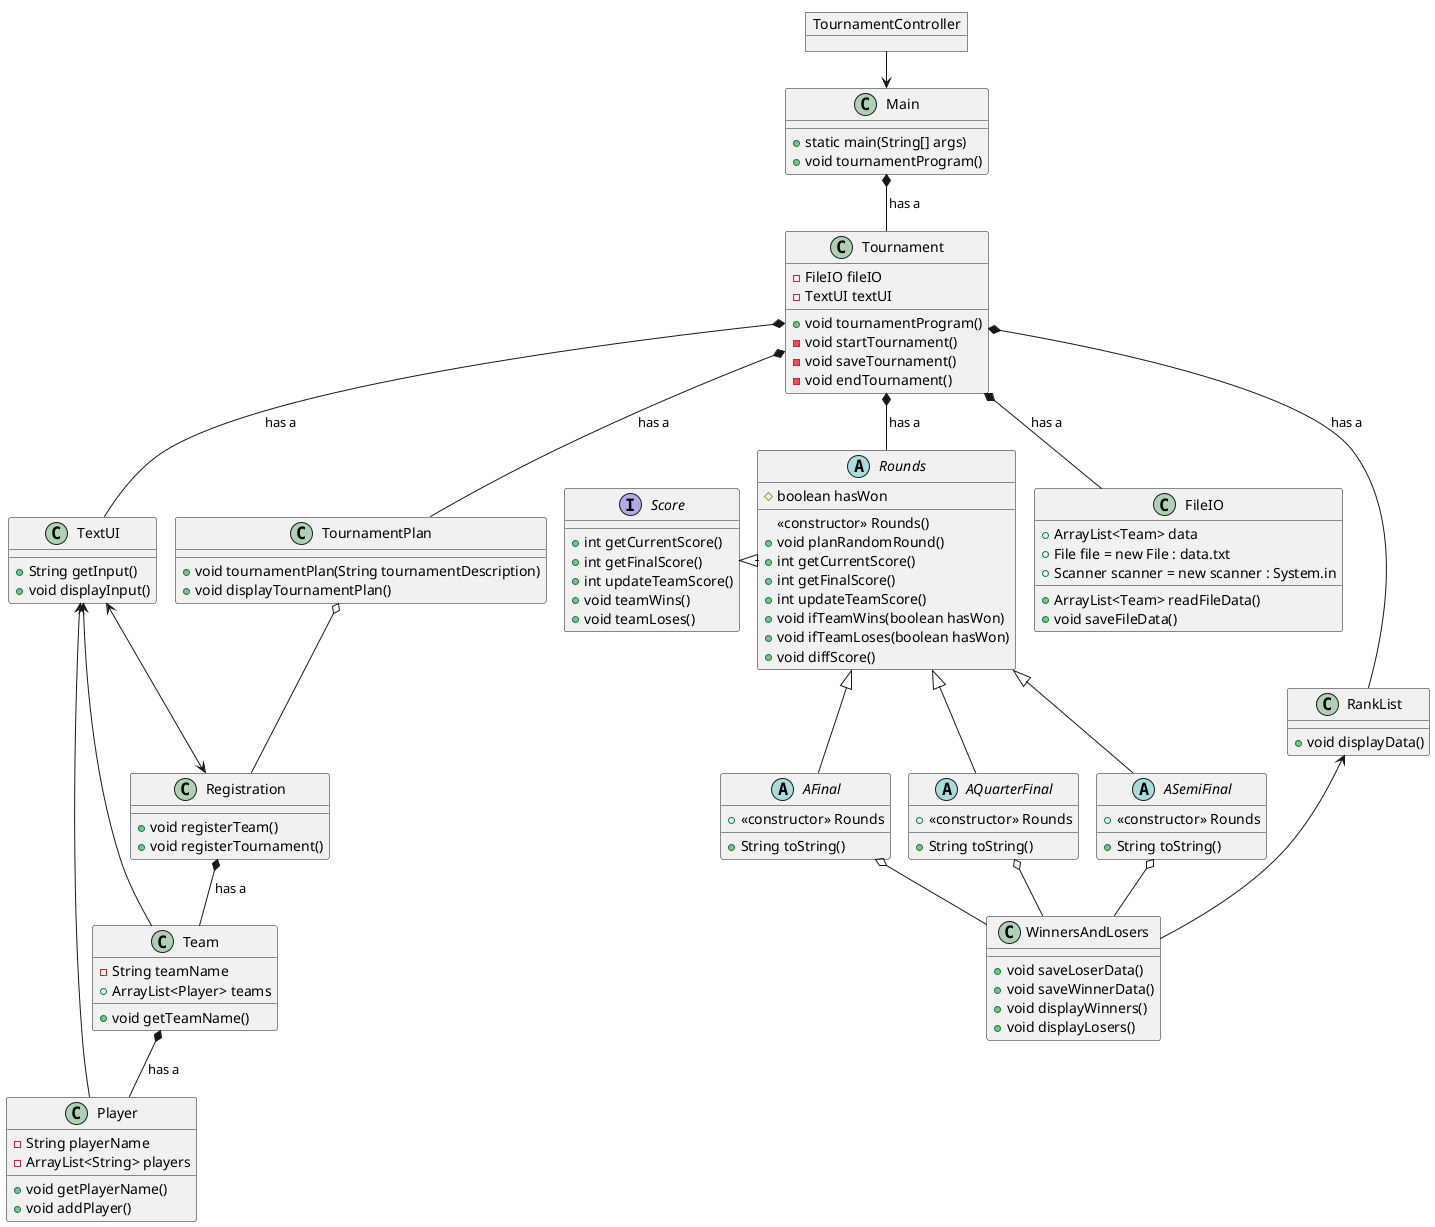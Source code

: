 @startuml
!pragma layout smetana
'https://plantuml.com/class-diagram

Object TournamentController
TournamentController --> Main

'RELATIONSHIP BETWEEN CLASSES'
Main *-- Tournament : "has a"
Tournament *-- TextUI : "has a"
Tournament *--  TournamentPlan : "has a"
Tournament *--  Rounds : "has a"
Tournament *-- FileIO : "has a"
Tournament *-- RankList : "has a"
Registration *-- Team : "has a"
Team *--  Player : "has a"
Score <|- Rounds
Rounds <|-- AQuarterFinal
Rounds <|-- ASemiFinal
Rounds <|-- AFinal
TextUI <--> Registration
TextUI <-- Team
TextUI <-- Player
TournamentPlan o-- Registration
AQuarterFinal o--  WinnersAndLosers
ASemiFinal o--  WinnersAndLosers
AFinal o-- WinnersAndLosers
RankList <-- WinnersAndLosers

'FIELDS AND METHODS'
Class Main {
+ static main(String[] args)
'method to run program'
+ void tournamentProgram()
}

Class Tournament {
- FileIO fileIO
- TextUI textUI
+ void tournamentProgram()
- void startTournament()
- void saveTournament()
- void endTournament()
}

Class TextUI {
'get names of players and teams as input'
+ String getInput()
'display input'
+ void displayInput()
}

Class TournamentPlan {
+ void tournamentPlan(String tournamentDescription)
+ void displayTournamentPlan()
}

Class Registration {
+ void registerTeam()
+ void registerTournament()
}

Class Team {
- String teamName
+ ArrayList<Player> teams
+ void getTeamName()
}

Class Player {
- String playerName
- ArrayList<String> players
+ void getPlayerName()
+ void addPlayer()
}

Interface Score {
'declare methods'
+ int getCurrentScore()
+ int getFinalScore()
+ int updateTeamScore()
'to registrate if team should move on'
+ void teamWins()
+ void teamLoses()
}

Abstract Class Rounds {
# boolean hasWon
'instantiate methods'
<<constructor>> Rounds()
+ void planRandomRound()
+ int getCurrentScore()
+ int getFinalScore()
+ int updateTeamScore()
+ void ifTeamWins(boolean hasWon)
+ void ifTeamLoses(boolean hasWon)
+ void diffScore()
}

Abstract Class AQuarterFinal {
+ <<constructor>> Rounds
'Override'
+ String toString()
}

Abstract Class ASemiFinal {
+ <<constructor>> Rounds
'Override'
+ String toString()
}

Abstract Class AFinal {
+ <<constructor>> Rounds
'Override'
+ String toString()
}

Class WinnersAndLosers {
+ void saveLoserData()
+ void saveWinnerData()
+ void displayWinners()
+ void displayLosers()
}

Class FileIO {
+ ArrayList<Team> data
+ File file = new File : data.txt
+ Scanner scanner = new scanner : System.in
+ ArrayList<Team> readFileData()
+ void saveFileData()
}

Class RankList {
+ void displayData()
}

@enduml
